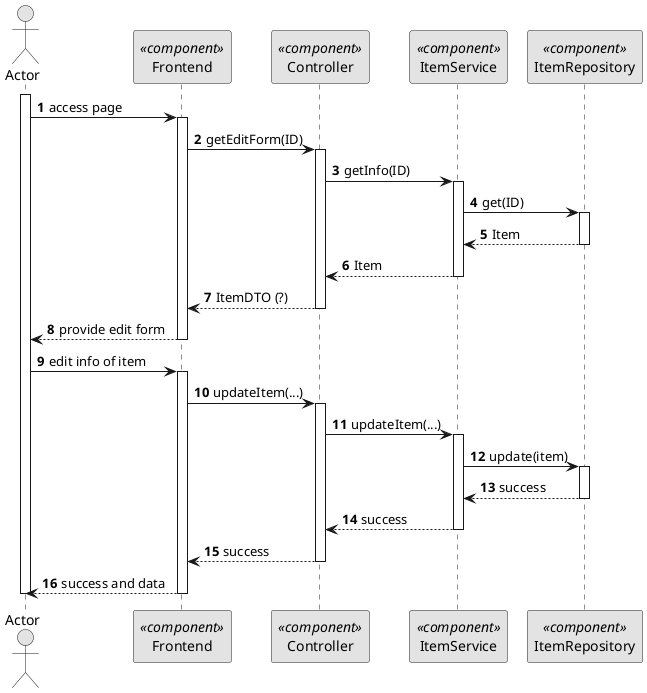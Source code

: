 @startuml
skinparam monochrome true
skinparam packageStyle rectangle
skinparam shadowing false

autonumber

actor "Actor" as AD
participant "Frontend" as FE <<component>>
participant "Controller" as CTRL <<component>>
participant "ItemService" as SERV <<component>>
participant "ItemRepository" as REPO <<component>>

activate AD
AD -> FE: access page
activate FE
FE -> CTRL: getEditForm(ID)
activate CTRL
CTRL -> SERV: getInfo(ID)
activate SERV
SERV -> REPO: get(ID)
activate REPO
REPO --> SERV: Item
deactivate REPO
SERV --> CTRL: Item
deactivate SERV
CTRL --> FE: ItemDTO (?)
deactivate CTRL
FE --> AD: provide edit form
deactivate FE
AD -> FE : edit info of item
activate FE
FE -> CTRL: updateItem(...)
activate CTRL
CTRL -> SERV: updateItem(...)
activate SERV
SERV -> REPO: update(item)
activate REPO
REPO --> SERV: success
deactivate REPO
SERV --> CTRL: success
deactivate SERV
CTRL --> FE: success
deactivate CTRL
FE --> AD : success and data

deactivate FE

deactivate AD



@enduml